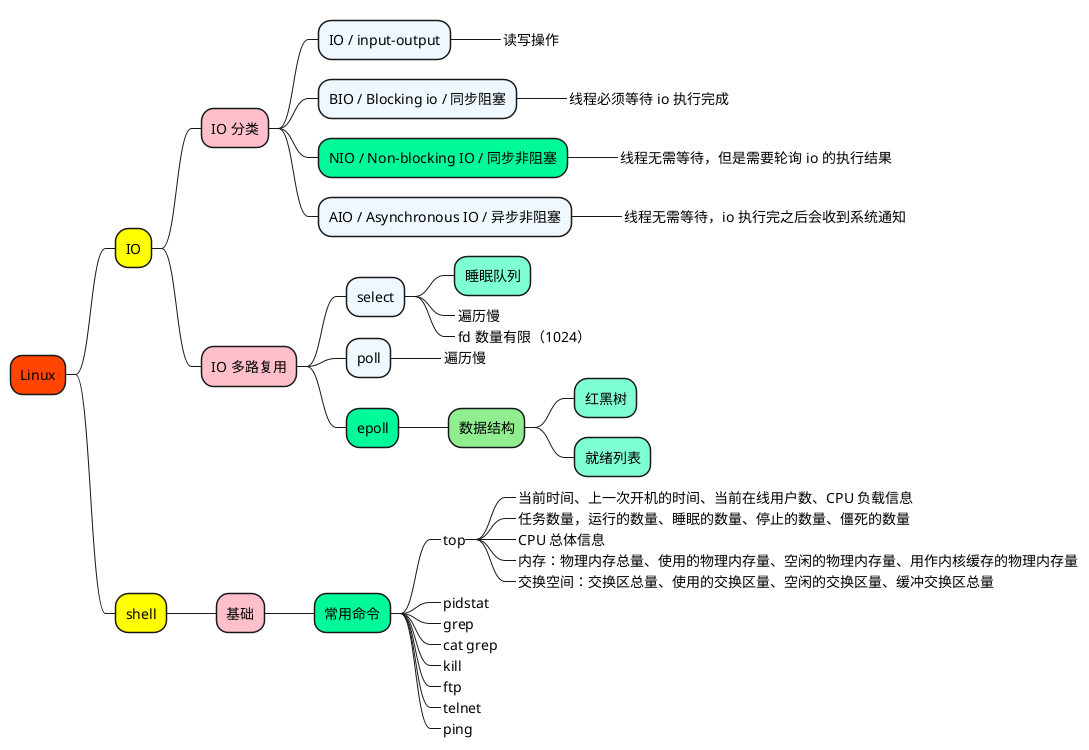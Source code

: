 @startmindmap

+[#OrangeRed] Linux

++[#yellow] IO

+++[#Pink] IO 分类
++++[#AliceBlue] IO / input-output
+++++_ 读写操作
++++[#AliceBlue] BIO / Blocking io / 同步阻塞
+++++_ 线程必须等待 io 执行完成
++++[#MediumSpringGreen] NIO / Non-blocking IO / 同步非阻塞
+++++_ 线程无需等待，但是需要轮询 io 的执行结果
++++[#AliceBlue] AIO / Asynchronous IO / 异步非阻塞
+++++_ 线程无需等待，io 执行完之后会收到系统通知

+++[#Pink] IO 多路复用

++++[#AliceBlue] select
+++++[#Aquamarine] 睡眠队列
+++++[#Aquamarine]_ 遍历慢
+++++[#Aquamarine]_ fd 数量有限（1024）

++++[#AliceBlue] poll
+++++[#Aquamarine]_ 遍历慢

++++[#MediumSpringGreen] epoll
+++++[#LightGreen] 数据结构
++++++[#Aquamarine] 红黑树
++++++[#Aquamarine] 就绪列表


++[#yellow] shell

+++[#Pink] 基础

++++[#MediumSpringGreen] 常用命令
+++++[#GhostWhite]_ top
++++++[#Aquamarine]_ 当前时间、上一次开机的时间、当前在线用户数、CPU 负载信息
++++++[#Aquamarine]_ 任务数量，运行的数量、睡眠的数量、停止的数量、僵死的数量
++++++[#Aquamarine]_ CPU 总体信息
++++++[#Aquamarine]_ 内存：物理内存总量、使用的物理内存量、空闲的物理内存量、用作内核缓存的物理内存量
++++++[#Aquamarine]_ 交换空间：交换区总量、使用的交换区量、空闲的交换区量、缓冲交换区总量
+++++[#GhostWhite]_ pidstat
+++++[#GhostWhite]_ grep
+++++[#GhostWhite]_ cat grep
+++++[#GhostWhite]_ kill
+++++[#GhostWhite]_ ftp
+++++[#GhostWhite]_ telnet
+++++[#GhostWhite]_ ping



@endmindmap